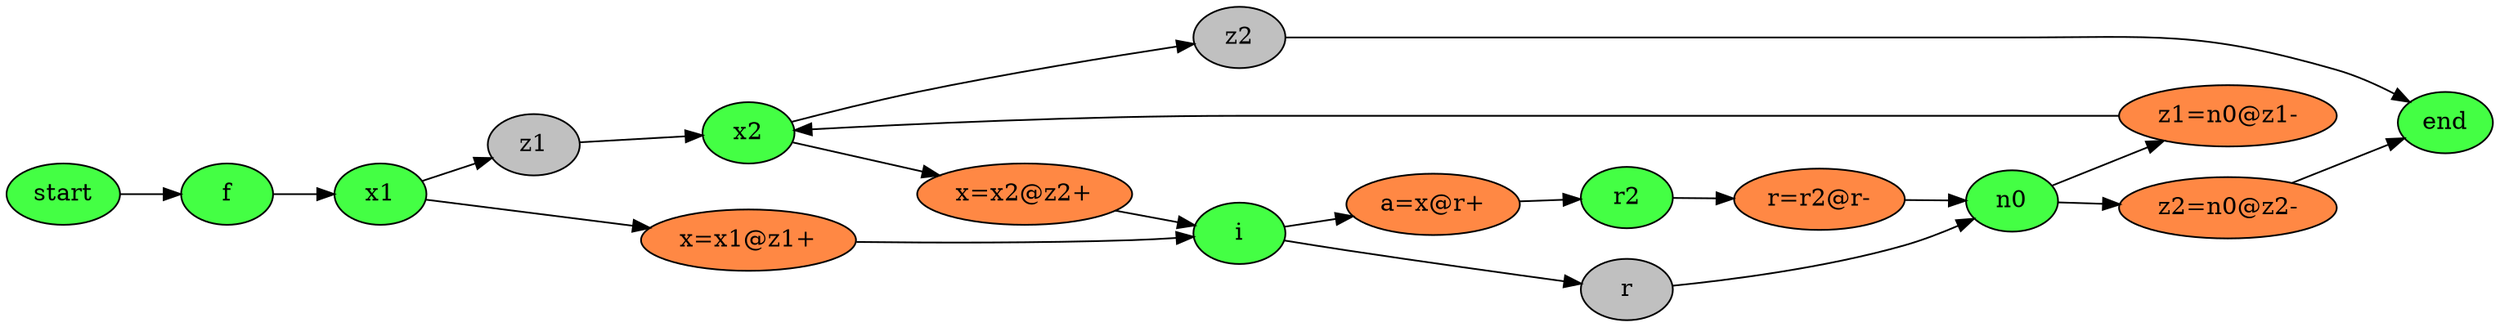 strict digraph analysis {
    rankdir="LR"
    "f" -> "x1";
    "i" -> "r";
    "i" -> "a=x@r+";
    "n0" -> "z1=n0@z1-";
    "n0" -> "z2=n0@z2-";
    "r" -> "n0";
    "r2" -> "r=r2@r-";
    "x1" -> "z1";
    "x1" -> "x=x1@z1+";
    "x2" -> "z2";
    "x2" -> "x=x2@z2+";
    "z1" -> "x2";
    "z2" -> "end";
    "a=x@r+" -> "r2";
    "x=x1@z1+" -> "i";
    "x=x2@z2+" -> "i";
    "r=r2@r-" -> "n0";
    "z1=n0@z1-" -> "x2";
    "z2=n0@z2-" -> "end";
    "start" -> "f";
    "f"[style=filled,fillcolor="#44ff44"];
    "i"[style=filled,fillcolor="#44ff44"];
    "n0"[style=filled,fillcolor="#44ff44"];
    "r"[style=filled,fillcolor="gray"];
    "r2"[style=filled,fillcolor="#44ff44"];
    "x1"[style=filled,fillcolor="#44ff44"];
    "x2"[style=filled,fillcolor="#44ff44"];
    "z1"[style=filled,fillcolor="gray"];
    "z2"[style=filled,fillcolor="gray"];
    "a=x@r+"[style=filled,fillcolor="#ff8844"];
    "x=x1@z1+"[style=filled,fillcolor="#ff8844"];
    "x=x2@z2+"[style=filled,fillcolor="#ff8844"];
    "r=r2@r-"[style=filled,fillcolor="#ff8844"];
    "z1=n0@z1-"[style=filled,fillcolor="#ff8844"];
    "z2=n0@z2-"[style=filled,fillcolor="#ff8844"];
    "start"[style=filled,fillcolor="#44ff44"];
    "end"[style=filled,fillcolor="#44ff44"];
}

